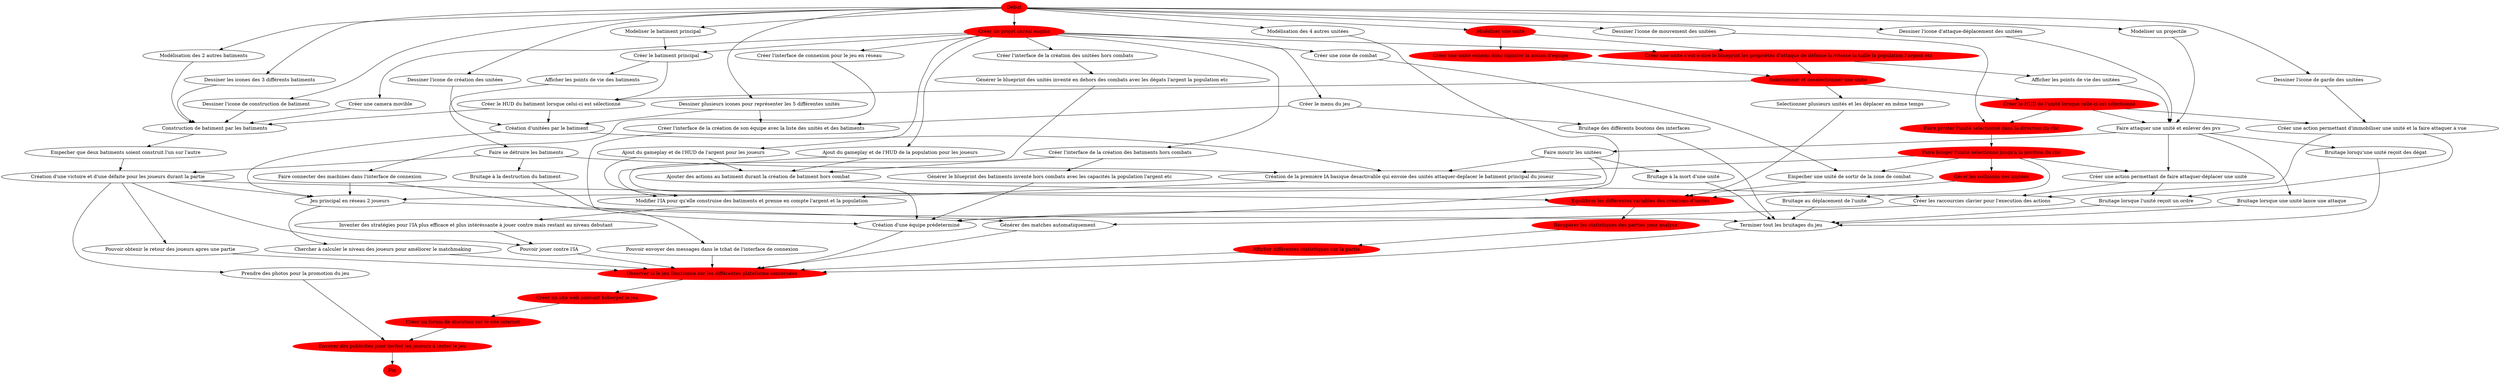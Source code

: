 digraph Gphe {
	"Début" [color=red, style=filled];
	"Début" -> "Dessiner plusieurs icones pour représenter les 5 différentes unités", "Dessiner les icones des 3 différents batiments", "Dessiner l'icone de création des unitées", "Dessiner l'icone de construction de batiment", "Dessiner l'icone de mouvement des unitées", "Dessiner l'icone d'attaque-déplacement des unitées", "Dessiner l'icone de garde des unitées", "Modeliser une unité", "Modélisation des 4 autres unitées", "Modeliser un projectile", "Modeliser le batiment principal", "Modélisation des 2 autres batiments", "Créer un projet unreal engine";
	"Dessiner plusieurs icones pour représenter les 5 différentes unités";
	"Dessiner plusieurs icones pour représenter les 5 différentes unités" -> "Créer l'interface de la création de son équipe avec la liste des unités et des batiments", "Création d'unitées par le batiment";
	"Dessiner les icones des 3 différents batiments";
	"Dessiner les icones des 3 différents batiments" -> "Construction de batiment par les batiments";
	"Dessiner l'icone de création des unitées";
	"Dessiner l'icone de création des unitées" -> "Création d'unitées par le batiment";
	"Dessiner l'icone de construction de batiment";
	"Dessiner l'icone de construction de batiment" -> "Construction de batiment par les batiments";
	"Dessiner l'icone de mouvement des unitées";
	"Dessiner l'icone de mouvement des unitées" -> "Faire pivoter l'unité selectionné dans la direction du clic";
	"Dessiner l'icone d'attaque-déplacement des unitées";
	"Dessiner l'icone d'attaque-déplacement des unitées" -> "Faire attaquer une unité et enlever des pvs";
	"Dessiner l'icone de garde des unitées";
	"Dessiner l'icone de garde des unitées" -> "Créer une action permettant d'immobiliser une unité et la faire attaquer à vue";
	"Modeliser une unité" [color=red, style=filled];
	"Modeliser une unité" -> "Créer une unité c'est-à-dire le blueprint les propriétés d'attaque de défense la vitesse la taille la population l'argent etc", "Créer une unité ennemi donc rajouter la notion d'équipe";
	"Modélisation des 4 autres unitées";
	"Modélisation des 4 autres unitées" -> "Création d'une équipe prédeterminé";
	"Modeliser un projectile";
	"Modeliser un projectile" -> "Faire attaquer une unité et enlever des pvs";
	"Modeliser le batiment principal";
	"Modeliser le batiment principal" -> "Créer le batiment principal";
	"Modélisation des 2 autres batiments";
	"Modélisation des 2 autres batiments" -> "Construction de batiment par les batiments";
	"Créer un projet unreal engine" [color=red, style=filled];
	"Créer un projet unreal engine" -> "Créer une camera movible", "Ajout du gameplay et de l'HUD de l'argent pour les joueurs", "Ajout du gameplay et de l'HUD de la population pour les joueurs", "Créer une unité c'est-à-dire le blueprint les propriétés d'attaque de défense la vitesse la taille la population l'argent etc", "Créer le menu du jeu", "Créer l'interface de la création des unitées hors combats", "Créer l'interface de la création des batiments hors combats", "Créer l'interface de connexion pour le jeu en réseau", "Créer le batiment principal", "Créer une zone de combat";
	"Créer une camera movible";
	"Créer une camera movible" -> "Construction de batiment par les batiments";
	"Ajout du gameplay et de l'HUD de l'argent pour les joueurs";
	"Ajout du gameplay et de l'HUD de l'argent pour les joueurs" -> "Ajouter des actions au batiment durant la création de batiment hors combat", "Modifier l'IA pour qu'elle construise des batiments et prenne en compte l'argent et la population";
	"Ajout du gameplay et de l'HUD de la population pour les joueurs";
	"Ajout du gameplay et de l'HUD de la population pour les joueurs" -> "Ajouter des actions au batiment durant la création de batiment hors combat", "Modifier l'IA pour qu'elle construise des batiments et prenne en compte l'argent et la population";
	"Créer une unité c'est-à-dire le blueprint les propriétés d'attaque de défense la vitesse la taille la population l'argent etc" [color=red, style=filled];
	"Créer une unité c'est-à-dire le blueprint les propriétés d'attaque de défense la vitesse la taille la population l'argent etc" -> "Selectionner et deselectionner une unité", "Afficher les points de vie des unitées";
	"Créer une unité ennemi donc rajouter la notion d'équipe" [color=red, style=filled];
	"Créer une unité ennemi donc rajouter la notion d'équipe" -> "Selectionner et deselectionner une unité";
	"Selectionner et deselectionner une unité" [color=red, style=filled];
	"Selectionner et deselectionner une unité" -> "Selectionner plusieurs unités et les déplacer en même temps", "Créer le HUD de l'unité lorsque celle-ci est sélectionné", "Créer le HUD du batiment lorsque celui-ci est sélectionné";
	"Selectionner plusieurs unités et les déplacer en même temps";
	"Selectionner plusieurs unités et les déplacer en même temps" -> "Equilibrer les différentes variables des créations d'unités";
	"Afficher les points de vie des unitées";
	"Afficher les points de vie des unitées" -> "Faire attaquer une unité et enlever des pvs";
	"Créer le HUD de l'unité lorsque celle-ci est sélectionné" [color=red, style=filled];
	"Créer le HUD de l'unité lorsque celle-ci est sélectionné" -> "Faire pivoter l'unité selectionné dans la direction du clic", "Faire attaquer une unité et enlever des pvs", "Créer une action permettant d'immobiliser une unité et la faire attaquer à vue";
	"Faire pivoter l'unité selectionné dans la direction du clic" [color=red, style=filled];
	"Faire pivoter l'unité selectionné dans la direction du clic" -> "Faire bouger l'unité selectionné jusqu'à la position du clic";
	"Faire bouger l'unité selectionné jusqu'à la position du clic" [color=red, style=filled];
	"Faire bouger l'unité selectionné jusqu'à la position du clic" -> "Gérer les collisions des unitées", "Créer une action permettant de faire attaquer-déplacer une unité", "Bruitage au déplacement de l'unité", "Empecher une unité de sortir de la zone de combat", "Création de la première IA basique desactivable qui envoie des unités attaquer-deplacer le batiment principal du joueur";
	"Gérer les collisions des unitées" [color=red, style=filled];
	"Gérer les collisions des unitées" -> "Equilibrer les différentes variables des créations d'unités";
	"Faire attaquer une unité et enlever des pvs";
	"Faire attaquer une unité et enlever des pvs" -> "Créer une action permettant de faire attaquer-déplacer une unité", "Faire mourir les unitées", "Bruitage lorsque une unité lance une attaque", "Bruitage lorsqu'une unité reçoit des dégat";
	"Créer une action permettant de faire attaquer-déplacer une unité";
	"Créer une action permettant de faire attaquer-déplacer une unité" -> "Bruitage lorsque l'unité reçoit un ordre", "Créer les raccourcies clavier pour l'execution des actions";
	"Créer une action permettant d'immobiliser une unité et la faire attaquer à vue";
	"Créer une action permettant d'immobiliser une unité et la faire attaquer à vue" -> "Bruitage lorsque l'unité reçoit un ordre", "Créer les raccourcies clavier pour l'execution des actions";
	"Faire mourir les unitées";
	"Faire mourir les unitées" -> "Bruitage à la mort d'une unité", "Création de la première IA basique desactivable qui envoie des unités attaquer-deplacer le batiment principal du joueur", "Jeu principal en réseau 2 joueurs";
	"Créer le menu du jeu";
	"Créer le menu du jeu" -> "Créer l'interface de la création de son équipe avec la liste des unités et des batiments", "Bruitage des différents boutons des interfaces";
	"Créer l'interface de la création des unitées hors combats";
	"Créer l'interface de la création des unitées hors combats" -> "Générer le blueprint des unités inventé en dehors des combats avec les dégats l'argent la population etc";
	"Générer le blueprint des unités inventé en dehors des combats avec les dégats l'argent la population etc";
	"Générer le blueprint des unités inventé en dehors des combats avec les dégats l'argent la population etc" -> "Création d'une équipe prédeterminé";
	"Créer l'interface de la création des batiments hors combats";
	"Créer l'interface de la création des batiments hors combats" -> "Générer le blueprint des batiments inventé hors combats avec les capacités la population l'argent etc", "Ajouter des actions au batiment durant la création de batiment hors combat";
	"Générer le blueprint des batiments inventé hors combats avec les capacités la population l'argent etc";
	"Générer le blueprint des batiments inventé hors combats avec les capacités la population l'argent etc" -> "Création d'une équipe prédeterminé";
	"Créer l'interface de la création de son équipe avec la liste des unités et des batiments";
	"Créer l'interface de la création de son équipe avec la liste des unités et des batiments" -> "Création d'une équipe prédeterminé";
	"Créer l'interface de connexion pour le jeu en réseau";
	"Créer l'interface de connexion pour le jeu en réseau" -> "Faire connecter des machines dans l'interface de connexion";
	"Créer le batiment principal";
	"Créer le batiment principal" -> "Afficher les points de vie des batiments", "Créer le HUD du batiment lorsque celui-ci est sélectionné";
	"Afficher les points de vie des batiments";
	"Afficher les points de vie des batiments" -> "Faire se détruire les batiments";
	"Faire se détruire les batiments";
	"Faire se détruire les batiments" -> "Bruitage à la destruction du batiment", "Création de la première IA basique desactivable qui envoie des unités attaquer-deplacer le batiment principal du joueur", "Création d'une victoire et d'une défaite pour les joueurs durant la partie";
	"Ajouter des actions au batiment durant la création de batiment hors combat";
	"Ajouter des actions au batiment durant la création de batiment hors combat" -> "Créer les raccourcies clavier pour l'execution des actions";
	"Créer le HUD du batiment lorsque celui-ci est sélectionné";
	"Créer le HUD du batiment lorsque celui-ci est sélectionné" -> "Création d'unitées par le batiment", "Construction de batiment par les batiments";
	"Création d'unitées par le batiment";
	"Création d'unitées par le batiment" -> "Création de la première IA basique desactivable qui envoie des unités attaquer-deplacer le batiment principal du joueur", "Jeu principal en réseau 2 joueurs";
	"Construction de batiment par les batiments";
	"Construction de batiment par les batiments" -> "Empecher que deux batiments soient construit l'un sur l'autre";
	"Empecher que deux batiments soient construit l'un sur l'autre";
	"Empecher que deux batiments soient construit l'un sur l'autre" -> "Création d'une victoire et d'une défaite pour les joueurs durant la partie";
	"Bruitage au déplacement de l'unité";
	"Bruitage au déplacement de l'unité" -> "Terminer tout les bruitages du jeu";
	"Bruitage lorsque une unité lance une attaque";
	"Bruitage lorsque une unité lance une attaque" -> "Terminer tout les bruitages du jeu";
	"Bruitage lorsqu'une unité reçoit des dégat";
	"Bruitage lorsqu'une unité reçoit des dégat" -> "Terminer tout les bruitages du jeu";
	"Bruitage lorsque l'unité reçoit un ordre";
	"Bruitage lorsque l'unité reçoit un ordre" -> "Terminer tout les bruitages du jeu";
	"Bruitage à la mort d'une unité";
	"Bruitage à la mort d'une unité" -> "Terminer tout les bruitages du jeu";
	"Bruitage à la destruction du batiment";
	"Bruitage à la destruction du batiment" -> "Terminer tout les bruitages du jeu";
	"Bruitage des différents boutons des interfaces";
	"Bruitage des différents boutons des interfaces" -> "Terminer tout les bruitages du jeu";
	"Terminer tout les bruitages du jeu";
	"Terminer tout les bruitages du jeu" -> "Observer si le jeu fonctionne sur les différentes plateforme concernées";
	"Créer une zone de combat";
	"Créer une zone de combat" -> "Empecher une unité de sortir de la zone de combat";
	"Empecher une unité de sortir de la zone de combat";
	"Empecher une unité de sortir de la zone de combat" -> "Equilibrer les différentes variables des créations d'unités";
	"Création de la première IA basique desactivable qui envoie des unités attaquer-deplacer le batiment principal du joueur";
	"Création de la première IA basique desactivable qui envoie des unités attaquer-deplacer le batiment principal du joueur" -> "Modifier l'IA pour qu'elle construise des batiments et prenne en compte l'argent et la population";
	"Modifier l'IA pour qu'elle construise des batiments et prenne en compte l'argent et la population";
	"Modifier l'IA pour qu'elle construise des batiments et prenne en compte l'argent et la population" -> "Inventer des stratégies pour l'IA plus efficace et plus intéréssante à jouer contre mais restant au niveau debutant";
	"Inventer des stratégies pour l'IA plus efficace et plus intéréssante à jouer contre mais restant au niveau debutant";
	"Inventer des stratégies pour l'IA plus efficace et plus intéréssante à jouer contre mais restant au niveau debutant" -> "Pouvoir jouer contre l'IA";
	"Faire connecter des machines dans l'interface de connexion";
	"Faire connecter des machines dans l'interface de connexion" -> "Pouvoir envoyer des messages dans le tchat de l'interface de connexion", "Jeu principal en réseau 2 joueurs";
	"Pouvoir envoyer des messages dans le tchat de l'interface de connexion";
	"Pouvoir envoyer des messages dans le tchat de l'interface de connexion" -> "Observer si le jeu fonctionne sur les différentes plateforme concernées";
	"Création d'une victoire et d'une défaite pour les joueurs durant la partie";
	"Création d'une victoire et d'une défaite pour les joueurs durant la partie" -> "Pouvoir jouer contre l'IA", "Jeu principal en réseau 2 joueurs", "Equilibrer les différentes variables des créations d'unités", "Pouvoir obtenir le retour des joueurs apres une partie", "Prendre des photos pour la promotion du jeu";
	"Pouvoir jouer contre l'IA";
	"Pouvoir jouer contre l'IA" -> "Observer si le jeu fonctionne sur les différentes plateforme concernées";
	"Jeu principal en réseau 2 joueurs";
	"Jeu principal en réseau 2 joueurs" -> "Chercher à calculer le niveau des joueurs pour améliorer le matchmaking", "Générer des matches automatiquement";
	"Créer les raccourcies clavier pour l'execution des actions";
	"Créer les raccourcies clavier pour l'execution des actions" -> "Générer des matches automatiquement";
	"Equilibrer les différentes variables des créations d'unités" [color=red, style=filled];
	"Equilibrer les différentes variables des créations d'unités" -> "Création d'une équipe prédeterminé", "Récupérer les statistiques des parties pour analyse";
	"Création d'une équipe prédeterminé";
	"Création d'une équipe prédeterminé" -> "Observer si le jeu fonctionne sur les différentes plateforme concernées";
	"Récupérer les statistiques des parties pour analyse" [color=red, style=filled];
	"Récupérer les statistiques des parties pour analyse" -> "Afficher différentes statistiques sur la partie";
	"Afficher différentes statistiques sur la partie" [color=red, style=filled];
	"Afficher différentes statistiques sur la partie" -> "Observer si le jeu fonctionne sur les différentes plateforme concernées";
	"Chercher à calculer le niveau des joueurs pour améliorer le matchmaking";
	"Chercher à calculer le niveau des joueurs pour améliorer le matchmaking" -> "Observer si le jeu fonctionne sur les différentes plateforme concernées";
	"Générer des matches automatiquement";
	"Générer des matches automatiquement" -> "Observer si le jeu fonctionne sur les différentes plateforme concernées";
	"Pouvoir obtenir le retour des joueurs apres une partie";
	"Pouvoir obtenir le retour des joueurs apres une partie" -> "Observer si le jeu fonctionne sur les différentes plateforme concernées";
	"Observer si le jeu fonctionne sur les différentes plateforme concernées" [color=red, style=filled];
	"Observer si le jeu fonctionne sur les différentes plateforme concernées" -> "Créer un site web pouvant héberger le jeu";
	"Prendre des photos pour la promotion du jeu";
	"Prendre des photos pour la promotion du jeu" -> "Envoyer des publicités pour inviter les joueurs à tester le jeu";
	"Créer un site web pouvant héberger le jeu" [color=red, style=filled];
	"Créer un site web pouvant héberger le jeu" -> "Créer un forum de discution sur le site internet";
	"Créer un forum de discution sur le site internet" [color=red, style=filled];
	"Créer un forum de discution sur le site internet" -> "Envoyer des publicités pour inviter les joueurs à tester le jeu";
	"Envoyer des publicités pour inviter les joueurs à tester le jeu" [color=red, style=filled];
	"Envoyer des publicités pour inviter les joueurs à tester le jeu" -> "Fin";
	"Fin" [color=red, style=filled];
}